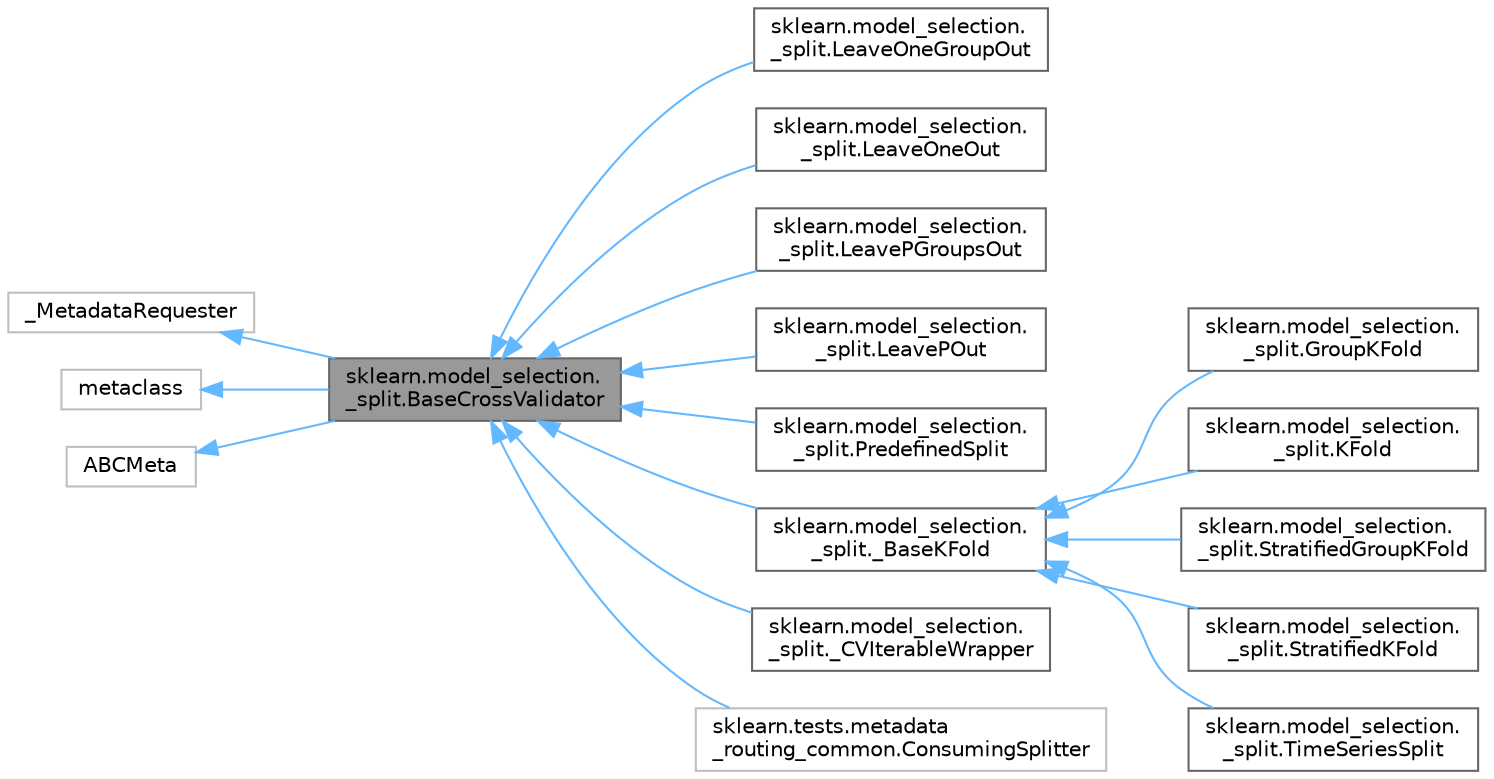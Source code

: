digraph "sklearn.model_selection._split.BaseCrossValidator"
{
 // LATEX_PDF_SIZE
  bgcolor="transparent";
  edge [fontname=Helvetica,fontsize=10,labelfontname=Helvetica,labelfontsize=10];
  node [fontname=Helvetica,fontsize=10,shape=box,height=0.2,width=0.4];
  rankdir="LR";
  Node1 [id="Node000001",label="sklearn.model_selection.\l_split.BaseCrossValidator",height=0.2,width=0.4,color="gray40", fillcolor="grey60", style="filled", fontcolor="black",tooltip=" "];
  Node2 -> Node1 [id="edge1_Node000001_Node000002",dir="back",color="steelblue1",style="solid",tooltip=" "];
  Node2 [id="Node000002",label="_MetadataRequester",height=0.2,width=0.4,color="grey75", fillcolor="white", style="filled",URL="$d9/dc5/class__MetadataRequester.html",tooltip=" "];
  Node3 -> Node1 [id="edge2_Node000001_Node000003",dir="back",color="steelblue1",style="solid",tooltip=" "];
  Node3 [id="Node000003",label="metaclass",height=0.2,width=0.4,color="grey75", fillcolor="white", style="filled",URL="$d1/d9a/classmetaclass.html",tooltip=" "];
  Node4 -> Node1 [id="edge3_Node000001_Node000004",dir="back",color="steelblue1",style="solid",tooltip=" "];
  Node4 [id="Node000004",label="ABCMeta",height=0.2,width=0.4,color="grey75", fillcolor="white", style="filled",URL="$df/d42/classABCMeta.html",tooltip=" "];
  Node1 -> Node5 [id="edge4_Node000001_Node000005",dir="back",color="steelblue1",style="solid",tooltip=" "];
  Node5 [id="Node000005",label="sklearn.model_selection.\l_split.LeaveOneGroupOut",height=0.2,width=0.4,color="gray40", fillcolor="white", style="filled",URL="$da/d8c/classsklearn_1_1model__selection_1_1__split_1_1LeaveOneGroupOut.html",tooltip=" "];
  Node1 -> Node6 [id="edge5_Node000001_Node000006",dir="back",color="steelblue1",style="solid",tooltip=" "];
  Node6 [id="Node000006",label="sklearn.model_selection.\l_split.LeaveOneOut",height=0.2,width=0.4,color="gray40", fillcolor="white", style="filled",URL="$da/dcf/classsklearn_1_1model__selection_1_1__split_1_1LeaveOneOut.html",tooltip=" "];
  Node1 -> Node7 [id="edge6_Node000001_Node000007",dir="back",color="steelblue1",style="solid",tooltip=" "];
  Node7 [id="Node000007",label="sklearn.model_selection.\l_split.LeavePGroupsOut",height=0.2,width=0.4,color="gray40", fillcolor="white", style="filled",URL="$de/d86/classsklearn_1_1model__selection_1_1__split_1_1LeavePGroupsOut.html",tooltip=" "];
  Node1 -> Node8 [id="edge7_Node000001_Node000008",dir="back",color="steelblue1",style="solid",tooltip=" "];
  Node8 [id="Node000008",label="sklearn.model_selection.\l_split.LeavePOut",height=0.2,width=0.4,color="gray40", fillcolor="white", style="filled",URL="$d4/d2a/classsklearn_1_1model__selection_1_1__split_1_1LeavePOut.html",tooltip=" "];
  Node1 -> Node9 [id="edge8_Node000001_Node000009",dir="back",color="steelblue1",style="solid",tooltip=" "];
  Node9 [id="Node000009",label="sklearn.model_selection.\l_split.PredefinedSplit",height=0.2,width=0.4,color="gray40", fillcolor="white", style="filled",URL="$d4/d57/classsklearn_1_1model__selection_1_1__split_1_1PredefinedSplit.html",tooltip=" "];
  Node1 -> Node10 [id="edge9_Node000001_Node000010",dir="back",color="steelblue1",style="solid",tooltip=" "];
  Node10 [id="Node000010",label="sklearn.model_selection.\l_split._BaseKFold",height=0.2,width=0.4,color="gray40", fillcolor="white", style="filled",URL="$df/d85/classsklearn_1_1model__selection_1_1__split_1_1__BaseKFold.html",tooltip=" "];
  Node10 -> Node11 [id="edge10_Node000010_Node000011",dir="back",color="steelblue1",style="solid",tooltip=" "];
  Node11 [id="Node000011",label="sklearn.model_selection.\l_split.GroupKFold",height=0.2,width=0.4,color="gray40", fillcolor="white", style="filled",URL="$d2/d39/classsklearn_1_1model__selection_1_1__split_1_1GroupKFold.html",tooltip=" "];
  Node10 -> Node12 [id="edge11_Node000010_Node000012",dir="back",color="steelblue1",style="solid",tooltip=" "];
  Node12 [id="Node000012",label="sklearn.model_selection.\l_split.KFold",height=0.2,width=0.4,color="gray40", fillcolor="white", style="filled",URL="$d0/dfb/classsklearn_1_1model__selection_1_1__split_1_1KFold.html",tooltip=" "];
  Node10 -> Node13 [id="edge12_Node000010_Node000013",dir="back",color="steelblue1",style="solid",tooltip=" "];
  Node13 [id="Node000013",label="sklearn.model_selection.\l_split.StratifiedGroupKFold",height=0.2,width=0.4,color="gray40", fillcolor="white", style="filled",URL="$d3/dc5/classsklearn_1_1model__selection_1_1__split_1_1StratifiedGroupKFold.html",tooltip=" "];
  Node10 -> Node14 [id="edge13_Node000010_Node000014",dir="back",color="steelblue1",style="solid",tooltip=" "];
  Node14 [id="Node000014",label="sklearn.model_selection.\l_split.StratifiedKFold",height=0.2,width=0.4,color="gray40", fillcolor="white", style="filled",URL="$dc/dc7/classsklearn_1_1model__selection_1_1__split_1_1StratifiedKFold.html",tooltip=" "];
  Node10 -> Node15 [id="edge14_Node000010_Node000015",dir="back",color="steelblue1",style="solid",tooltip=" "];
  Node15 [id="Node000015",label="sklearn.model_selection.\l_split.TimeSeriesSplit",height=0.2,width=0.4,color="gray40", fillcolor="white", style="filled",URL="$da/db6/classsklearn_1_1model__selection_1_1__split_1_1TimeSeriesSplit.html",tooltip=" "];
  Node1 -> Node16 [id="edge15_Node000001_Node000016",dir="back",color="steelblue1",style="solid",tooltip=" "];
  Node16 [id="Node000016",label="sklearn.model_selection.\l_split._CVIterableWrapper",height=0.2,width=0.4,color="gray40", fillcolor="white", style="filled",URL="$df/d3b/classsklearn_1_1model__selection_1_1__split_1_1__CVIterableWrapper.html",tooltip=" "];
  Node1 -> Node17 [id="edge16_Node000001_Node000017",dir="back",color="steelblue1",style="solid",tooltip=" "];
  Node17 [id="Node000017",label="sklearn.tests.metadata\l_routing_common.ConsumingSplitter",height=0.2,width=0.4,color="grey75", fillcolor="white", style="filled",URL="$d9/d1b/classsklearn_1_1tests_1_1metadata__routing__common_1_1ConsumingSplitter.html",tooltip=" "];
}
